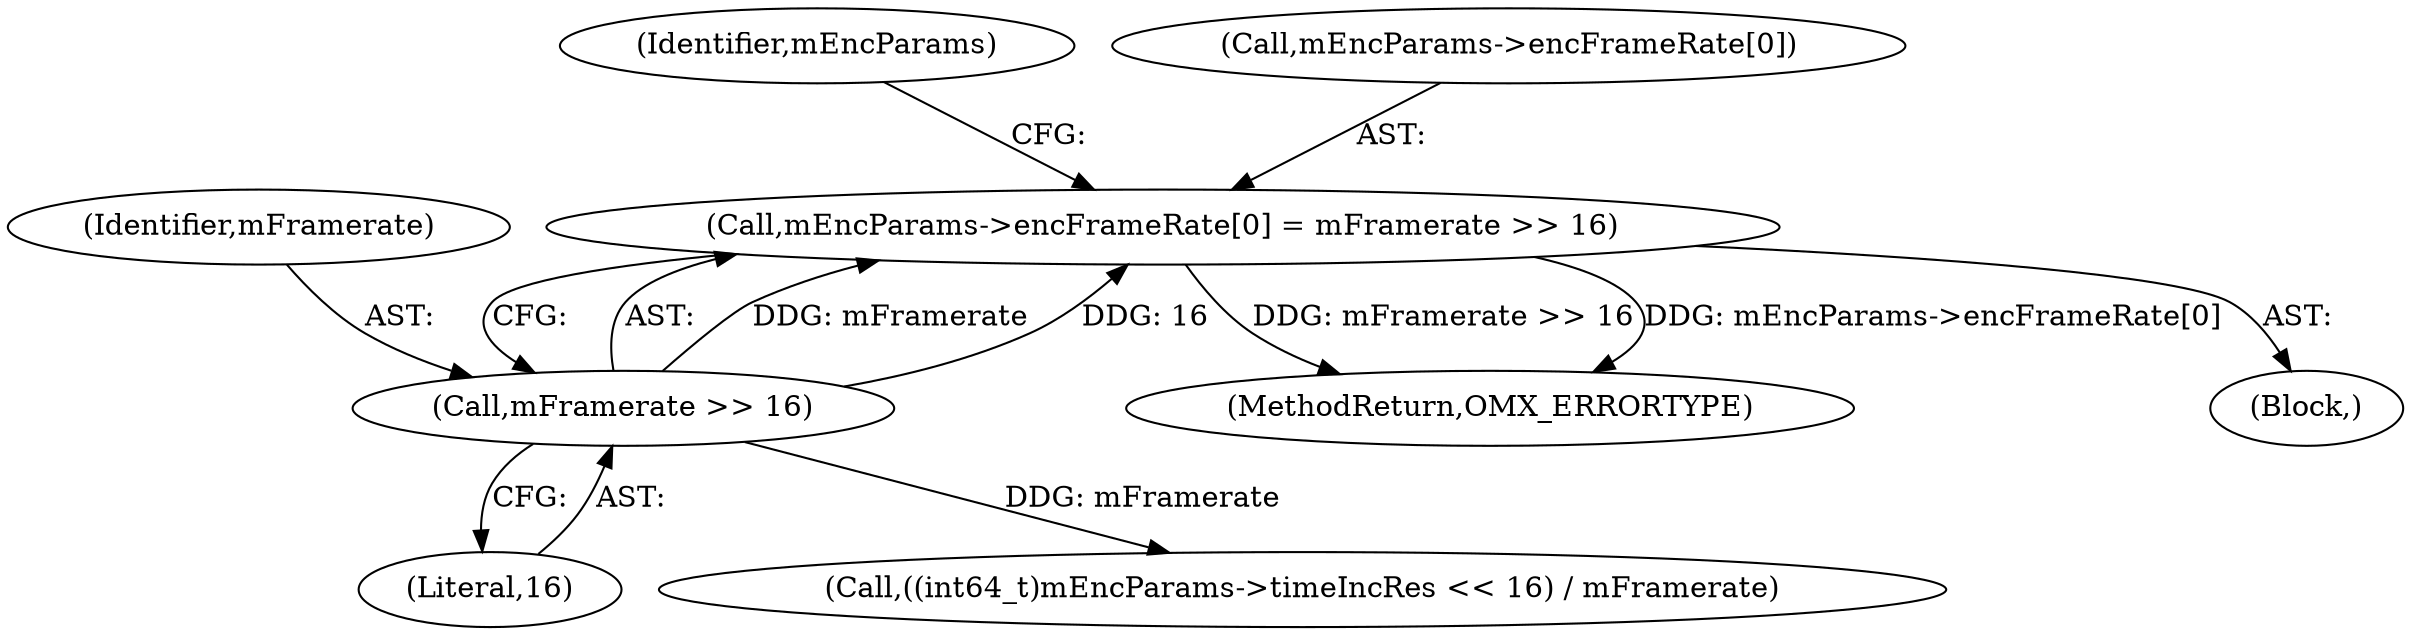 digraph "0_Android_50270d98e26fa18b20ca88216c3526667b724ba7@array" {
"1000151" [label="(Call,mEncParams->encFrameRate[0] = mFramerate >> 16)"];
"1000157" [label="(Call,mFramerate >> 16)"];
"1000157" [label="(Call,mFramerate >> 16)"];
"1000162" [label="(Identifier,mEncParams)"];
"1000151" [label="(Call,mEncParams->encFrameRate[0] = mFramerate >> 16)"];
"1000159" [label="(Literal,16)"];
"1000152" [label="(Call,mEncParams->encFrameRate[0])"];
"1000199" [label="(Call,((int64_t)mEncParams->timeIncRes << 16) / mFramerate)"];
"1000103" [label="(Block,)"];
"1000158" [label="(Identifier,mFramerate)"];
"1000375" [label="(MethodReturn,OMX_ERRORTYPE)"];
"1000151" -> "1000103"  [label="AST: "];
"1000151" -> "1000157"  [label="CFG: "];
"1000152" -> "1000151"  [label="AST: "];
"1000157" -> "1000151"  [label="AST: "];
"1000162" -> "1000151"  [label="CFG: "];
"1000151" -> "1000375"  [label="DDG: mFramerate >> 16"];
"1000151" -> "1000375"  [label="DDG: mEncParams->encFrameRate[0]"];
"1000157" -> "1000151"  [label="DDG: mFramerate"];
"1000157" -> "1000151"  [label="DDG: 16"];
"1000157" -> "1000159"  [label="CFG: "];
"1000158" -> "1000157"  [label="AST: "];
"1000159" -> "1000157"  [label="AST: "];
"1000157" -> "1000199"  [label="DDG: mFramerate"];
}
